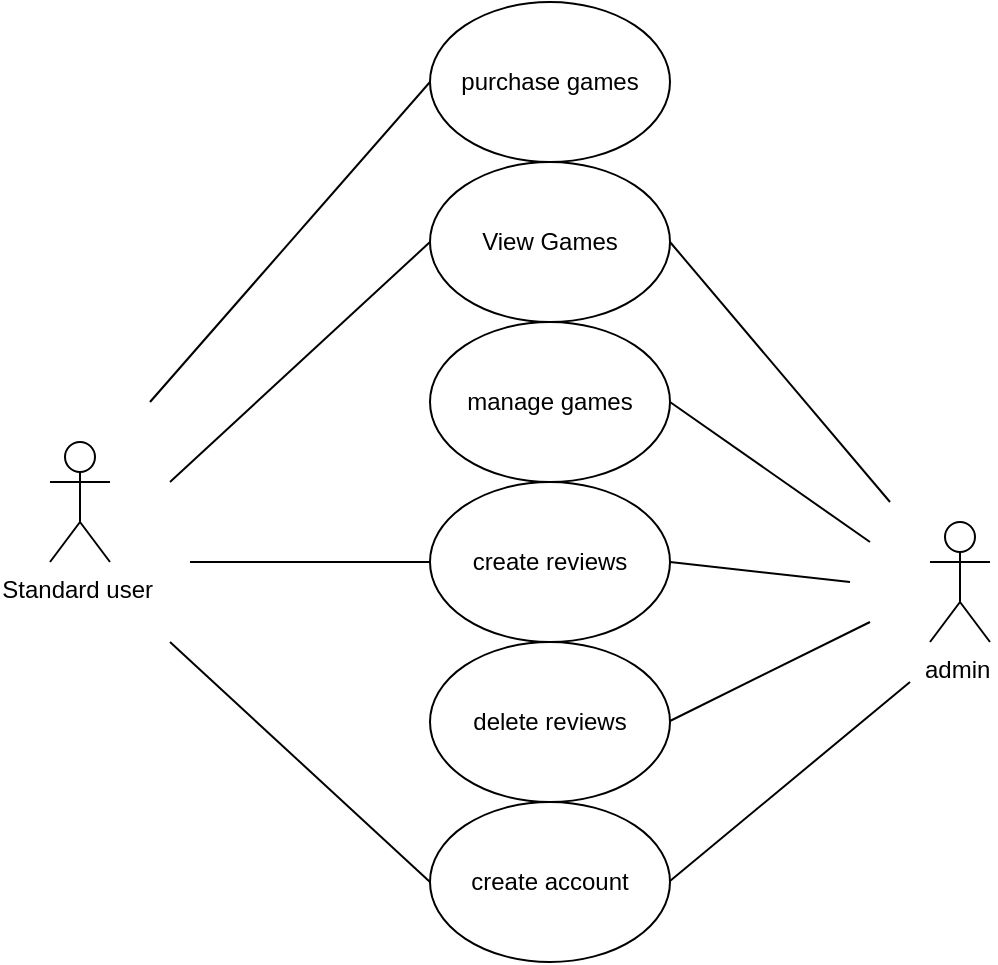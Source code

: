 <mxfile version="15.7.3" type="device"><diagram id="04OycoX8yENXp8tkUUYA" name="Page-1"><mxGraphModel dx="1102" dy="857" grid="1" gridSize="10" guides="1" tooltips="1" connect="1" arrows="1" fold="1" page="1" pageScale="1" pageWidth="827" pageHeight="1169" math="0" shadow="0"><root><mxCell id="0"/><mxCell id="1" parent="0"/><mxCell id="M5TodF3gnPXGBu3IRbqF-1" value="Standard user&amp;nbsp;" style="shape=umlActor;verticalLabelPosition=bottom;verticalAlign=top;html=1;outlineConnect=0;" vertex="1" parent="1"><mxGeometry x="120" y="340" width="30" height="60" as="geometry"/></mxCell><mxCell id="M5TodF3gnPXGBu3IRbqF-2" value="View Games" style="ellipse;whiteSpace=wrap;html=1;" vertex="1" parent="1"><mxGeometry x="310" y="200" width="120" height="80" as="geometry"/></mxCell><mxCell id="M5TodF3gnPXGBu3IRbqF-4" value="manage games" style="ellipse;whiteSpace=wrap;html=1;" vertex="1" parent="1"><mxGeometry x="310" y="280" width="120" height="80" as="geometry"/></mxCell><mxCell id="M5TodF3gnPXGBu3IRbqF-5" value="create reviews" style="ellipse;whiteSpace=wrap;html=1;" vertex="1" parent="1"><mxGeometry x="310" y="360" width="120" height="80" as="geometry"/></mxCell><mxCell id="M5TodF3gnPXGBu3IRbqF-6" value="delete reviews" style="ellipse;whiteSpace=wrap;html=1;" vertex="1" parent="1"><mxGeometry x="310" y="440" width="120" height="80" as="geometry"/></mxCell><mxCell id="M5TodF3gnPXGBu3IRbqF-7" value="create account" style="ellipse;whiteSpace=wrap;html=1;" vertex="1" parent="1"><mxGeometry x="310" y="520" width="120" height="80" as="geometry"/></mxCell><mxCell id="M5TodF3gnPXGBu3IRbqF-8" value="admin&amp;nbsp;" style="shape=umlActor;verticalLabelPosition=bottom;verticalAlign=top;html=1;outlineConnect=0;" vertex="1" parent="1"><mxGeometry x="560" y="380" width="30" height="60" as="geometry"/></mxCell><mxCell id="M5TodF3gnPXGBu3IRbqF-10" value="" style="endArrow=none;html=1;rounded=0;entryX=0;entryY=0.5;entryDx=0;entryDy=0;" edge="1" parent="1" target="M5TodF3gnPXGBu3IRbqF-2"><mxGeometry width="50" height="50" relative="1" as="geometry"><mxPoint x="180" y="360" as="sourcePoint"/><mxPoint x="230" y="310" as="targetPoint"/></mxGeometry></mxCell><mxCell id="M5TodF3gnPXGBu3IRbqF-11" value="" style="endArrow=none;html=1;rounded=0;entryX=0;entryY=0.5;entryDx=0;entryDy=0;" edge="1" parent="1" target="M5TodF3gnPXGBu3IRbqF-5"><mxGeometry width="50" height="50" relative="1" as="geometry"><mxPoint x="190" y="400" as="sourcePoint"/><mxPoint x="290" y="390" as="targetPoint"/></mxGeometry></mxCell><mxCell id="M5TodF3gnPXGBu3IRbqF-12" value="" style="endArrow=none;html=1;rounded=0;entryX=0;entryY=0.5;entryDx=0;entryDy=0;" edge="1" parent="1" target="M5TodF3gnPXGBu3IRbqF-7"><mxGeometry width="50" height="50" relative="1" as="geometry"><mxPoint x="180" y="440" as="sourcePoint"/><mxPoint x="290" y="550" as="targetPoint"/></mxGeometry></mxCell><mxCell id="M5TodF3gnPXGBu3IRbqF-13" value="" style="endArrow=none;html=1;rounded=0;exitX=1;exitY=0.5;exitDx=0;exitDy=0;" edge="1" parent="1" source="M5TodF3gnPXGBu3IRbqF-2"><mxGeometry width="50" height="50" relative="1" as="geometry"><mxPoint x="470" y="370" as="sourcePoint"/><mxPoint x="540" y="370" as="targetPoint"/></mxGeometry></mxCell><mxCell id="M5TodF3gnPXGBu3IRbqF-14" value="" style="endArrow=none;html=1;rounded=0;exitX=1;exitY=0.5;exitDx=0;exitDy=0;" edge="1" parent="1" source="M5TodF3gnPXGBu3IRbqF-4"><mxGeometry width="50" height="50" relative="1" as="geometry"><mxPoint x="480" y="380" as="sourcePoint"/><mxPoint x="530" y="390" as="targetPoint"/></mxGeometry></mxCell><mxCell id="M5TodF3gnPXGBu3IRbqF-15" value="" style="endArrow=none;html=1;rounded=0;exitX=1;exitY=0.5;exitDx=0;exitDy=0;" edge="1" parent="1" source="M5TodF3gnPXGBu3IRbqF-5"><mxGeometry width="50" height="50" relative="1" as="geometry"><mxPoint x="490" y="390" as="sourcePoint"/><mxPoint x="520" y="410" as="targetPoint"/></mxGeometry></mxCell><mxCell id="M5TodF3gnPXGBu3IRbqF-17" value="purchase games" style="ellipse;whiteSpace=wrap;html=1;" vertex="1" parent="1"><mxGeometry x="310" y="120" width="120" height="80" as="geometry"/></mxCell><mxCell id="M5TodF3gnPXGBu3IRbqF-18" value="" style="endArrow=none;html=1;rounded=0;entryX=0;entryY=0.5;entryDx=0;entryDy=0;" edge="1" parent="1" target="M5TodF3gnPXGBu3IRbqF-17"><mxGeometry width="50" height="50" relative="1" as="geometry"><mxPoint x="170" y="320" as="sourcePoint"/><mxPoint x="240" y="270" as="targetPoint"/></mxGeometry></mxCell><mxCell id="M5TodF3gnPXGBu3IRbqF-19" value="" style="endArrow=none;html=1;rounded=0;" edge="1" parent="1"><mxGeometry width="50" height="50" relative="1" as="geometry"><mxPoint x="430" y="479.5" as="sourcePoint"/><mxPoint x="530" y="430" as="targetPoint"/></mxGeometry></mxCell><mxCell id="M5TodF3gnPXGBu3IRbqF-20" value="" style="endArrow=none;html=1;rounded=0;" edge="1" parent="1"><mxGeometry width="50" height="50" relative="1" as="geometry"><mxPoint x="430" y="559.5" as="sourcePoint"/><mxPoint x="550" y="460" as="targetPoint"/></mxGeometry></mxCell></root></mxGraphModel></diagram></mxfile>